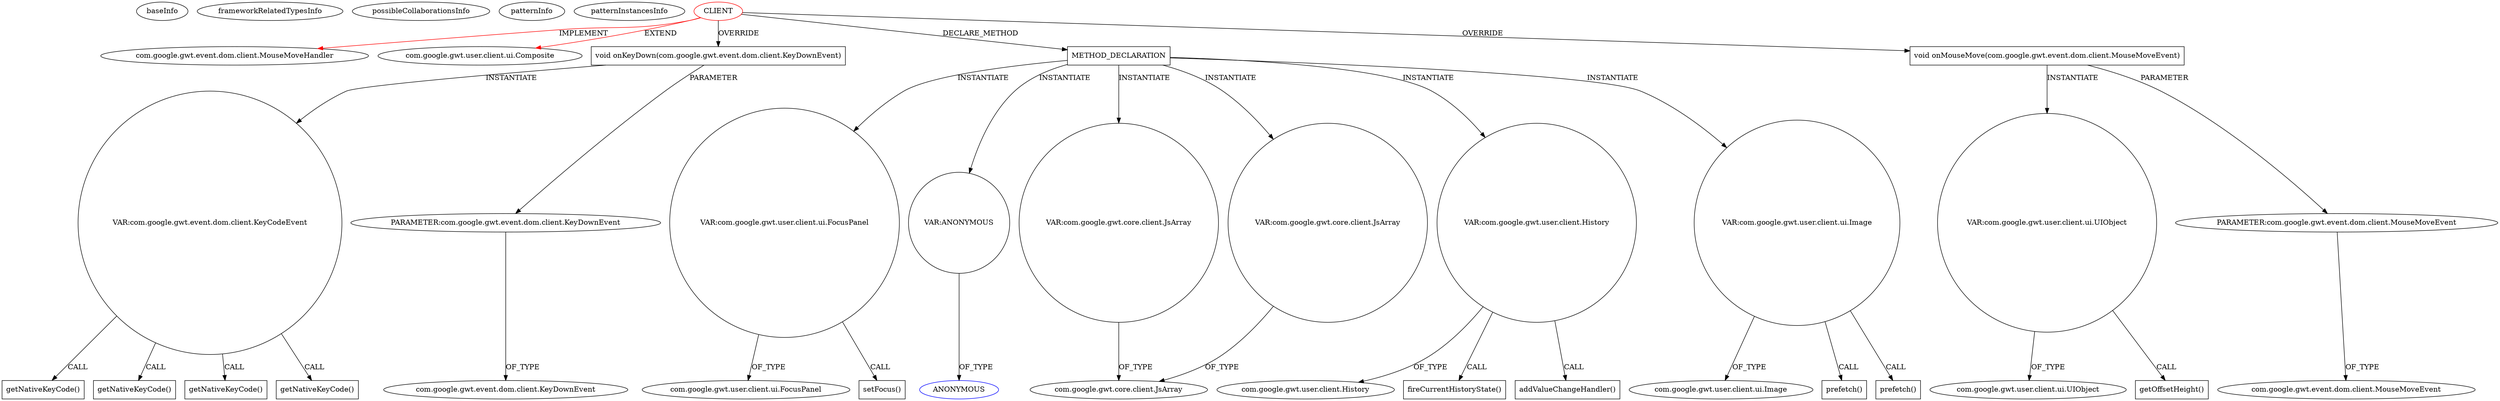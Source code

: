digraph {
baseInfo[graphId=501,category="pattern",isAnonymous=false,possibleRelation=false]
frameworkRelatedTypesInfo[0="com.google.gwt.event.dom.client.MouseMoveHandler",1="com.google.gwt.user.client.ui.Composite"]
possibleCollaborationsInfo[]
patternInfo[frequency=2.0,patternRootClient=0]
patternInstancesInfo[0="vlapan-PhotoBank~/vlapan-PhotoBank/PhotoBank-master/src/com/vlapan/gwt/photobank/client/ui/PhotoBrowserSimple.java~PhotoBrowserSimple~4605",1="vlapan-PhotoBank~/vlapan-PhotoBank/PhotoBank-master/src/com/vlapan/gwt/photobank/client/ui/PhotoBrowser.java~PhotoBrowser~4600"]
2[label="com.google.gwt.event.dom.client.MouseMoveHandler",vertexType="FRAMEWORK_INTERFACE_TYPE",isFrameworkType=false]
0[label="CLIENT",vertexType="ROOT_CLIENT_CLASS_DECLARATION",isFrameworkType=false,color=red]
1[label="com.google.gwt.user.client.ui.Composite",vertexType="FRAMEWORK_CLASS_TYPE",isFrameworkType=false]
44[label="void onKeyDown(com.google.gwt.event.dom.client.KeyDownEvent)",vertexType="OVERRIDING_METHOD_DECLARATION",isFrameworkType=false,shape=box]
69[label="METHOD_DECLARATION",vertexType="CLIENT_METHOD_DECLARATION",isFrameworkType=false,shape=box]
70[label="VAR:com.google.gwt.user.client.ui.FocusPanel",vertexType="VARIABLE_EXPRESION",isFrameworkType=false,shape=circle]
103[label="VAR:ANONYMOUS",vertexType="VARIABLE_EXPRESION",isFrameworkType=false,shape=circle]
104[label="ANONYMOUS",vertexType="REFERENCE_ANONYMOUS_DECLARATION",isFrameworkType=false,color=blue]
94[label="VAR:com.google.gwt.core.client.JsArray",vertexType="VARIABLE_EXPRESION",isFrameworkType=false,shape=circle]
83[label="VAR:com.google.gwt.core.client.JsArray",vertexType="VARIABLE_EXPRESION",isFrameworkType=false,shape=circle]
47[label="VAR:com.google.gwt.event.dom.client.KeyCodeEvent",vertexType="VARIABLE_EXPRESION",isFrameworkType=false,shape=circle]
85[label="com.google.gwt.core.client.JsArray",vertexType="FRAMEWORK_CLASS_TYPE",isFrameworkType=false]
45[label="PARAMETER:com.google.gwt.event.dom.client.KeyDownEvent",vertexType="PARAMETER_DECLARATION",isFrameworkType=false]
46[label="com.google.gwt.event.dom.client.KeyDownEvent",vertexType="FRAMEWORK_CLASS_TYPE",isFrameworkType=false]
11[label="com.google.gwt.user.client.ui.FocusPanel",vertexType="FRAMEWORK_CLASS_TYPE",isFrameworkType=false]
71[label="setFocus()",vertexType="INSIDE_CALL",isFrameworkType=false,shape=box]
73[label="VAR:com.google.gwt.user.client.History",vertexType="VARIABLE_EXPRESION",isFrameworkType=false,shape=circle]
75[label="com.google.gwt.user.client.History",vertexType="FRAMEWORK_CLASS_TYPE",isFrameworkType=false]
98[label="fireCurrentHistoryState()",vertexType="INSIDE_CALL",isFrameworkType=false,shape=box]
74[label="addValueChangeHandler()",vertexType="INSIDE_CALL",isFrameworkType=false,shape=box]
28[label="void onMouseMove(com.google.gwt.event.dom.client.MouseMoveEvent)",vertexType="OVERRIDING_METHOD_DECLARATION",isFrameworkType=false,shape=box]
36[label="VAR:com.google.gwt.user.client.ui.UIObject",vertexType="VARIABLE_EXPRESION",isFrameworkType=false,shape=circle]
38[label="com.google.gwt.user.client.ui.UIObject",vertexType="FRAMEWORK_CLASS_TYPE",isFrameworkType=false]
29[label="PARAMETER:com.google.gwt.event.dom.client.MouseMoveEvent",vertexType="PARAMETER_DECLARATION",isFrameworkType=false]
30[label="com.google.gwt.event.dom.client.MouseMoveEvent",vertexType="FRAMEWORK_CLASS_TYPE",isFrameworkType=false]
37[label="getOffsetHeight()",vertexType="INSIDE_CALL",isFrameworkType=false,shape=box]
80[label="VAR:com.google.gwt.user.client.ui.Image",vertexType="VARIABLE_EXPRESION",isFrameworkType=false,shape=circle]
82[label="com.google.gwt.user.client.ui.Image",vertexType="FRAMEWORK_CLASS_TYPE",isFrameworkType=false]
90[label="prefetch()",vertexType="INSIDE_CALL",isFrameworkType=false,shape=box]
81[label="prefetch()",vertexType="INSIDE_CALL",isFrameworkType=false,shape=box]
67[label="getNativeKeyCode()",vertexType="INSIDE_CALL",isFrameworkType=false,shape=box]
65[label="getNativeKeyCode()",vertexType="INSIDE_CALL",isFrameworkType=false,shape=box]
61[label="getNativeKeyCode()",vertexType="INSIDE_CALL",isFrameworkType=false,shape=box]
55[label="getNativeKeyCode()",vertexType="INSIDE_CALL",isFrameworkType=false,shape=box]
73->75[label="OF_TYPE"]
70->71[label="CALL"]
73->74[label="CALL"]
0->2[label="IMPLEMENT",color=red]
69->83[label="INSTANTIATE"]
47->67[label="CALL"]
80->81[label="CALL"]
47->61[label="CALL"]
80->90[label="CALL"]
94->85[label="OF_TYPE"]
47->65[label="CALL"]
70->11[label="OF_TYPE"]
29->30[label="OF_TYPE"]
36->37[label="CALL"]
44->45[label="PARAMETER"]
28->29[label="PARAMETER"]
28->36[label="INSTANTIATE"]
0->28[label="OVERRIDE"]
69->94[label="INSTANTIATE"]
0->69[label="DECLARE_METHOD"]
0->1[label="EXTEND",color=red]
44->47[label="INSTANTIATE"]
69->70[label="INSTANTIATE"]
69->80[label="INSTANTIATE"]
83->85[label="OF_TYPE"]
47->55[label="CALL"]
45->46[label="OF_TYPE"]
73->98[label="CALL"]
69->103[label="INSTANTIATE"]
0->44[label="OVERRIDE"]
103->104[label="OF_TYPE"]
36->38[label="OF_TYPE"]
69->73[label="INSTANTIATE"]
80->82[label="OF_TYPE"]
}
